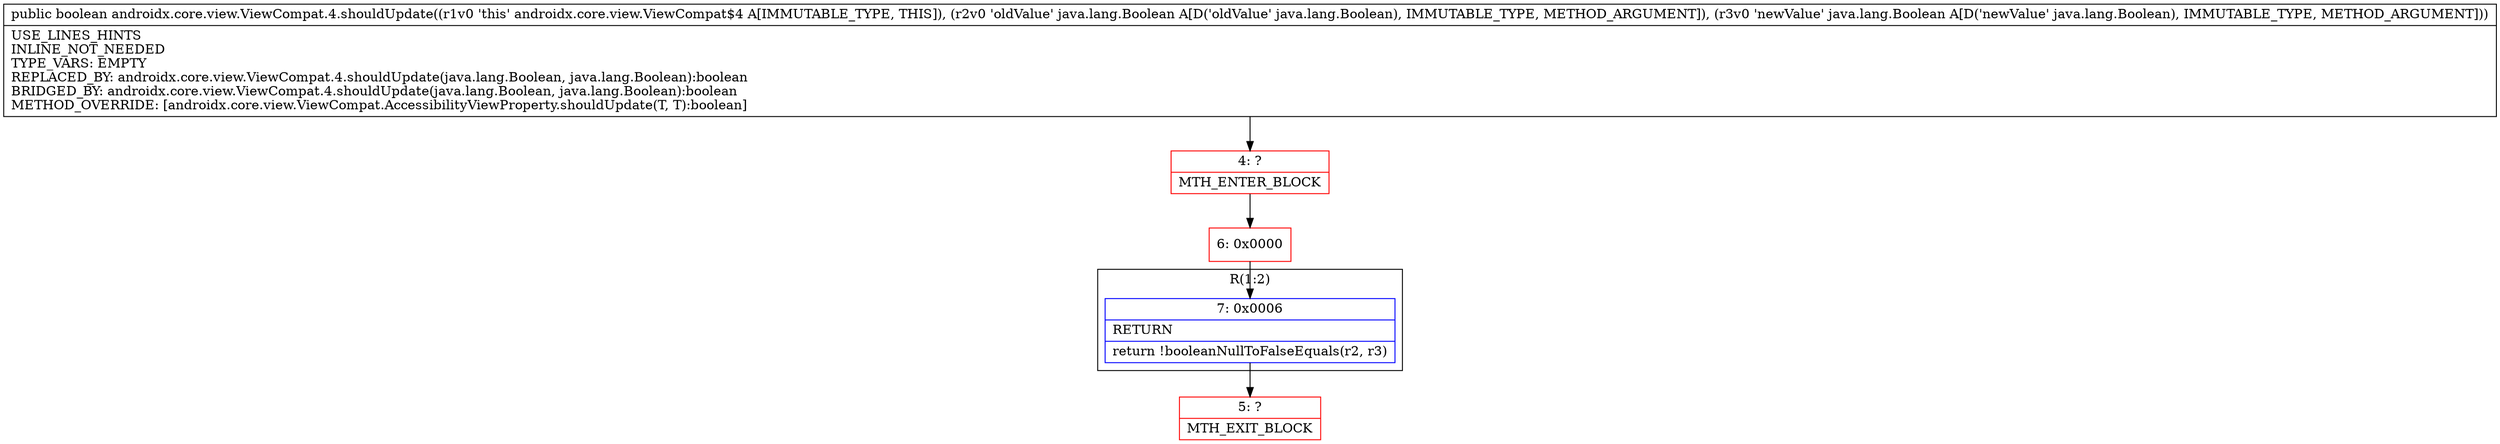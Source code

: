 digraph "CFG forandroidx.core.view.ViewCompat.4.shouldUpdate(Ljava\/lang\/Boolean;Ljava\/lang\/Boolean;)Z" {
subgraph cluster_Region_1117431090 {
label = "R(1:2)";
node [shape=record,color=blue];
Node_7 [shape=record,label="{7\:\ 0x0006|RETURN\l|return !booleanNullToFalseEquals(r2, r3)\l}"];
}
Node_4 [shape=record,color=red,label="{4\:\ ?|MTH_ENTER_BLOCK\l}"];
Node_6 [shape=record,color=red,label="{6\:\ 0x0000}"];
Node_5 [shape=record,color=red,label="{5\:\ ?|MTH_EXIT_BLOCK\l}"];
MethodNode[shape=record,label="{public boolean androidx.core.view.ViewCompat.4.shouldUpdate((r1v0 'this' androidx.core.view.ViewCompat$4 A[IMMUTABLE_TYPE, THIS]), (r2v0 'oldValue' java.lang.Boolean A[D('oldValue' java.lang.Boolean), IMMUTABLE_TYPE, METHOD_ARGUMENT]), (r3v0 'newValue' java.lang.Boolean A[D('newValue' java.lang.Boolean), IMMUTABLE_TYPE, METHOD_ARGUMENT]))  | USE_LINES_HINTS\lINLINE_NOT_NEEDED\lTYPE_VARS: EMPTY\lREPLACED_BY: androidx.core.view.ViewCompat.4.shouldUpdate(java.lang.Boolean, java.lang.Boolean):boolean\lBRIDGED_BY: androidx.core.view.ViewCompat.4.shouldUpdate(java.lang.Boolean, java.lang.Boolean):boolean\lMETHOD_OVERRIDE: [androidx.core.view.ViewCompat.AccessibilityViewProperty.shouldUpdate(T, T):boolean]\l}"];
MethodNode -> Node_4;Node_7 -> Node_5;
Node_4 -> Node_6;
Node_6 -> Node_7;
}

